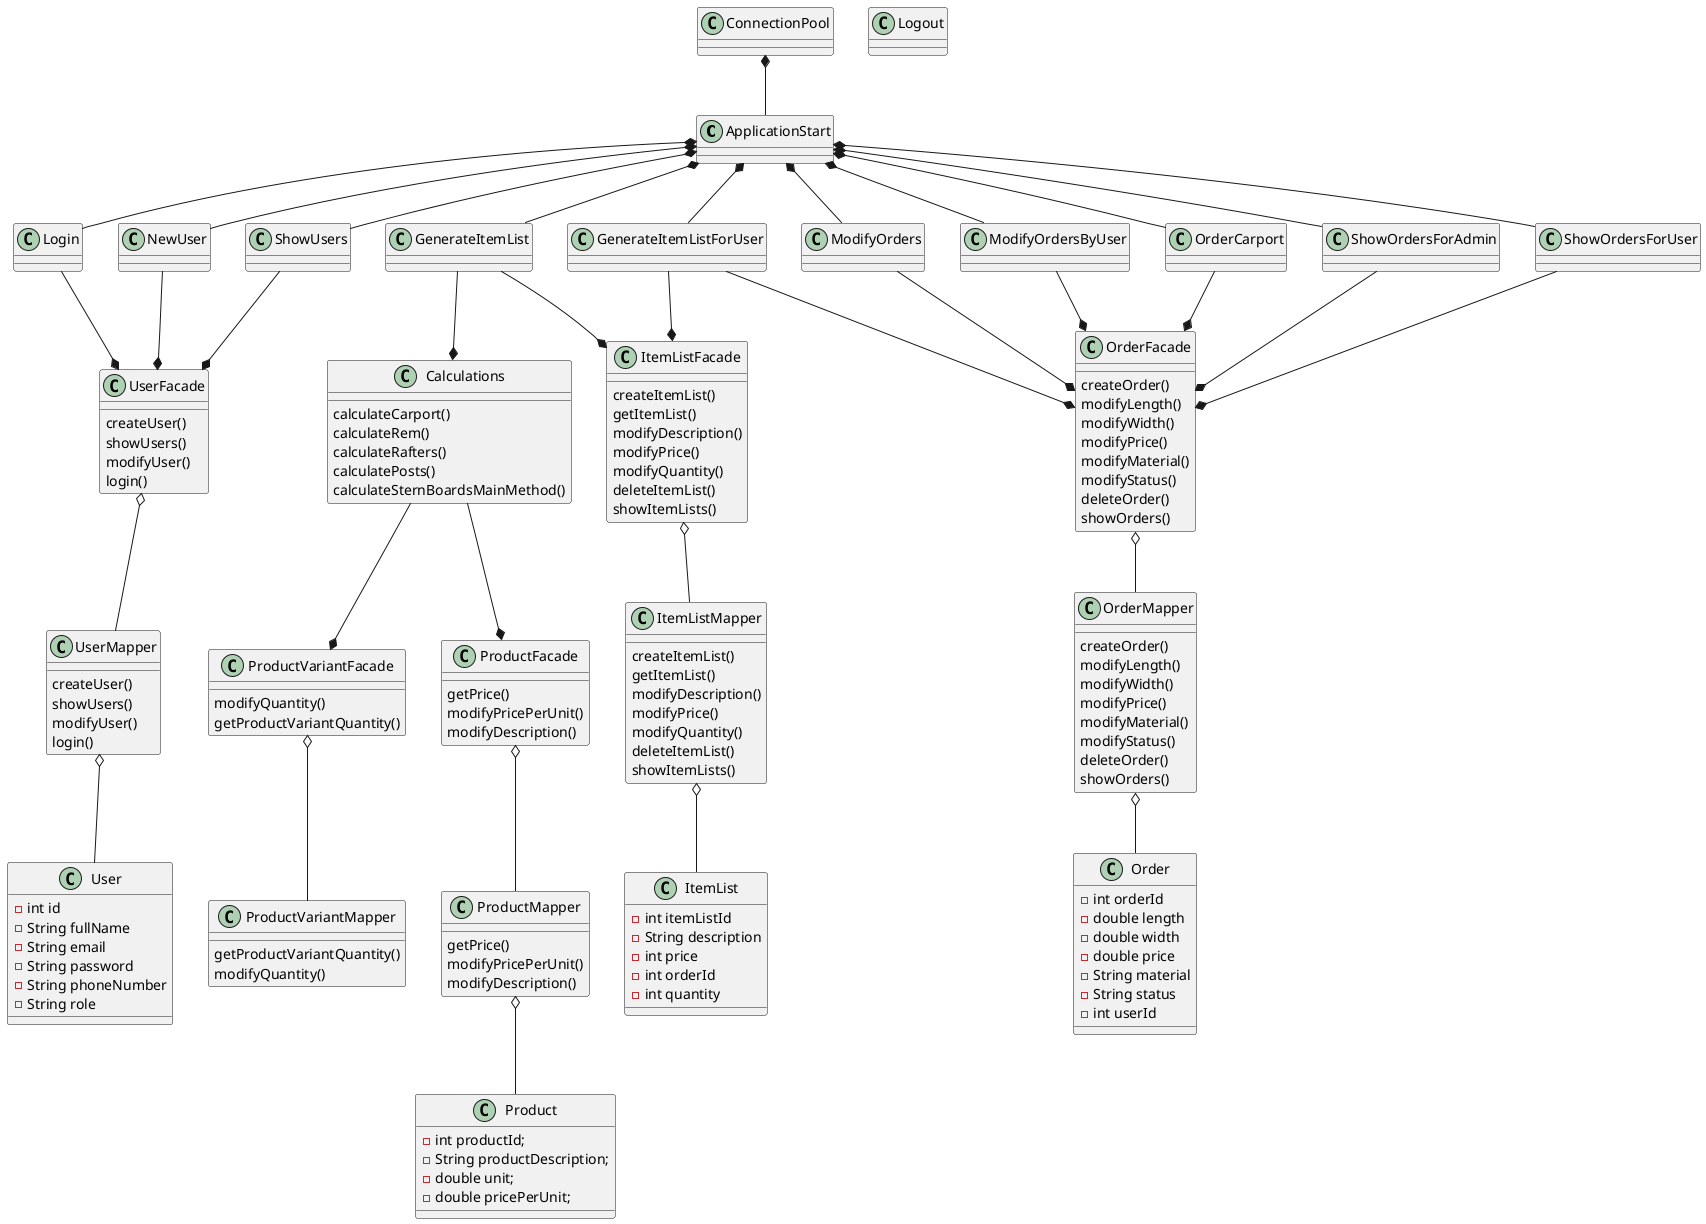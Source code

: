 @startuml
'https://plantuml.com/class-diagram
class ApplicationStart
class ConnectionPool
class Login

ConnectionPool *--  ApplicationStart
ApplicationStart *--  Login
ApplicationStart *--  GenerateItemList
ApplicationStart *--  GenerateItemListForUser
ApplicationStart *--  ModifyOrders
ApplicationStart *--  ModifyOrdersByUser
ApplicationStart *--  NewUser
ApplicationStart *--  OrderCarport
ApplicationStart *--  ShowOrdersForAdmin
ApplicationStart *--  ShowOrdersForUser
ApplicationStart *--  ShowUsers

UserFacade o-- UserMapper
UserMapper o-- User
Login --* UserFacade
NewUser --* UserFacade
ShowUsers --* UserFacade


OrderFacade o-- OrderMapper
OrderMapper o-- Order
ModifyOrders --* OrderFacade
ModifyOrdersByUser --* OrderFacade
GenerateItemListForUser --*  OrderFacade
OrderCarport --* OrderFacade
ShowOrdersForAdmin --*  OrderFacade
ShowOrdersForUser --* OrderFacade

ItemListFacade o-- ItemListMapper
ItemListMapper o-- ItemList
GenerateItemListForUser --* ItemListFacade
GenerateItemList --* ItemListFacade

GenerateItemList --* Calculations
Calculations --* ProductFacade
Calculations --* ProductVariantFacade
ProductFacade o-- ProductMapper
ProductMapper o-- Product

ProductVariantFacade o-- ProductVariantMapper




class GenerateItemList {
}

class GenerateItemListForUser {
}

class Logout {
}

class ModifyOrders{
}

class ModifyOrdersByUser{
}

class NewUser {
}

class OrderCarport {
}

class ShowOrdersForAdmin {
}

class ShowOrdersForUser {
}

class ShowUsers {
}

class User {
    -int id
    -String fullName
    -String email
    -String password
    -String phoneNumber
    -String role
}
class UserMapper
{
    createUser()
    showUsers()
    modifyUser()
    login()
}
class UserFacade
{
    createUser()
    showUsers()
    modifyUser()
    login()
}


class Order
{
    -int orderId
    -double length
    -double width
    -double price
    -String material
    -String status
    -int userId
}
class OrderMapper
{
    createOrder()
    modifyLength()
    modifyWidth()
    modifyPrice()
    modifyMaterial()
    modifyStatus()
    deleteOrder()
    showOrders()
}
class OrderFacade
{
  createOrder()
    modifyLength()
    modifyWidth()
    modifyPrice()
    modifyMaterial()
    modifyStatus()
    deleteOrder()
    showOrders()
}

class ItemList
{
    -int itemListId
    -String description
    -int price
    -int orderId
    -int quantity

}
class ItemListMapper
{
    createItemList()
    getItemList()
    modifyDescription()
    modifyPrice()
    modifyQuantity()
    deleteItemList()
    showItemLists()
}
class ItemListFacade
{
    createItemList()
    getItemList()
    modifyDescription()
    modifyPrice()
    modifyQuantity()
    deleteItemList()
    showItemLists()
}

class Calculations
{
    calculateCarport()
    calculateRem()
    calculateRafters()
    calculatePosts()
    calculateSternBoardsMainMethod()
}

class Product
{
   -int productId;
   -String productDescription;
   -double unit;
   -double pricePerUnit;
}
class ProductMapper{
    getPrice()
    modifyPricePerUnit()
    modifyDescription()
}

class ProductFacade{
    getPrice()
    modifyPricePerUnit()
    modifyDescription()
}

class ProductVariantFacade{
    modifyQuantity()
    getProductVariantQuantity()
}

class ProductVariantMapper{
    getProductVariantQuantity()
    modifyQuantity()
}


@enduml
